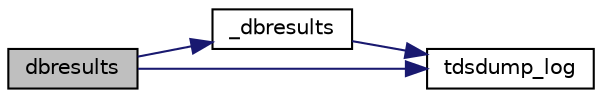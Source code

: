 digraph "dbresults"
{
 // LATEX_PDF_SIZE
  edge [fontname="Helvetica",fontsize="10",labelfontname="Helvetica",labelfontsize="10"];
  node [fontname="Helvetica",fontsize="10",shape=record];
  rankdir="LR";
  Node1 [label="dbresults",height=0.2,width=0.4,color="black", fillcolor="grey75", style="filled", fontcolor="black",tooltip="Set up query results."];
  Node1 -> Node2 [color="midnightblue",fontsize="10",style="solid",fontname="Helvetica"];
  Node2 [label="_dbresults",height=0.2,width=0.4,color="black", fillcolor="white", style="filled",URL="$a00548.html#gaf1879b85e8238c015b9648d077665285",tooltip=" "];
  Node2 -> Node3 [color="midnightblue",fontsize="10",style="solid",fontname="Helvetica"];
  Node3 [label="tdsdump_log",height=0.2,width=0.4,color="black", fillcolor="white", style="filled",URL="$a00449.html#ab45c291105027e69836002e1dd586141",tooltip="Write a message to the debug log."];
  Node1 -> Node3 [color="midnightblue",fontsize="10",style="solid",fontname="Helvetica"];
}
